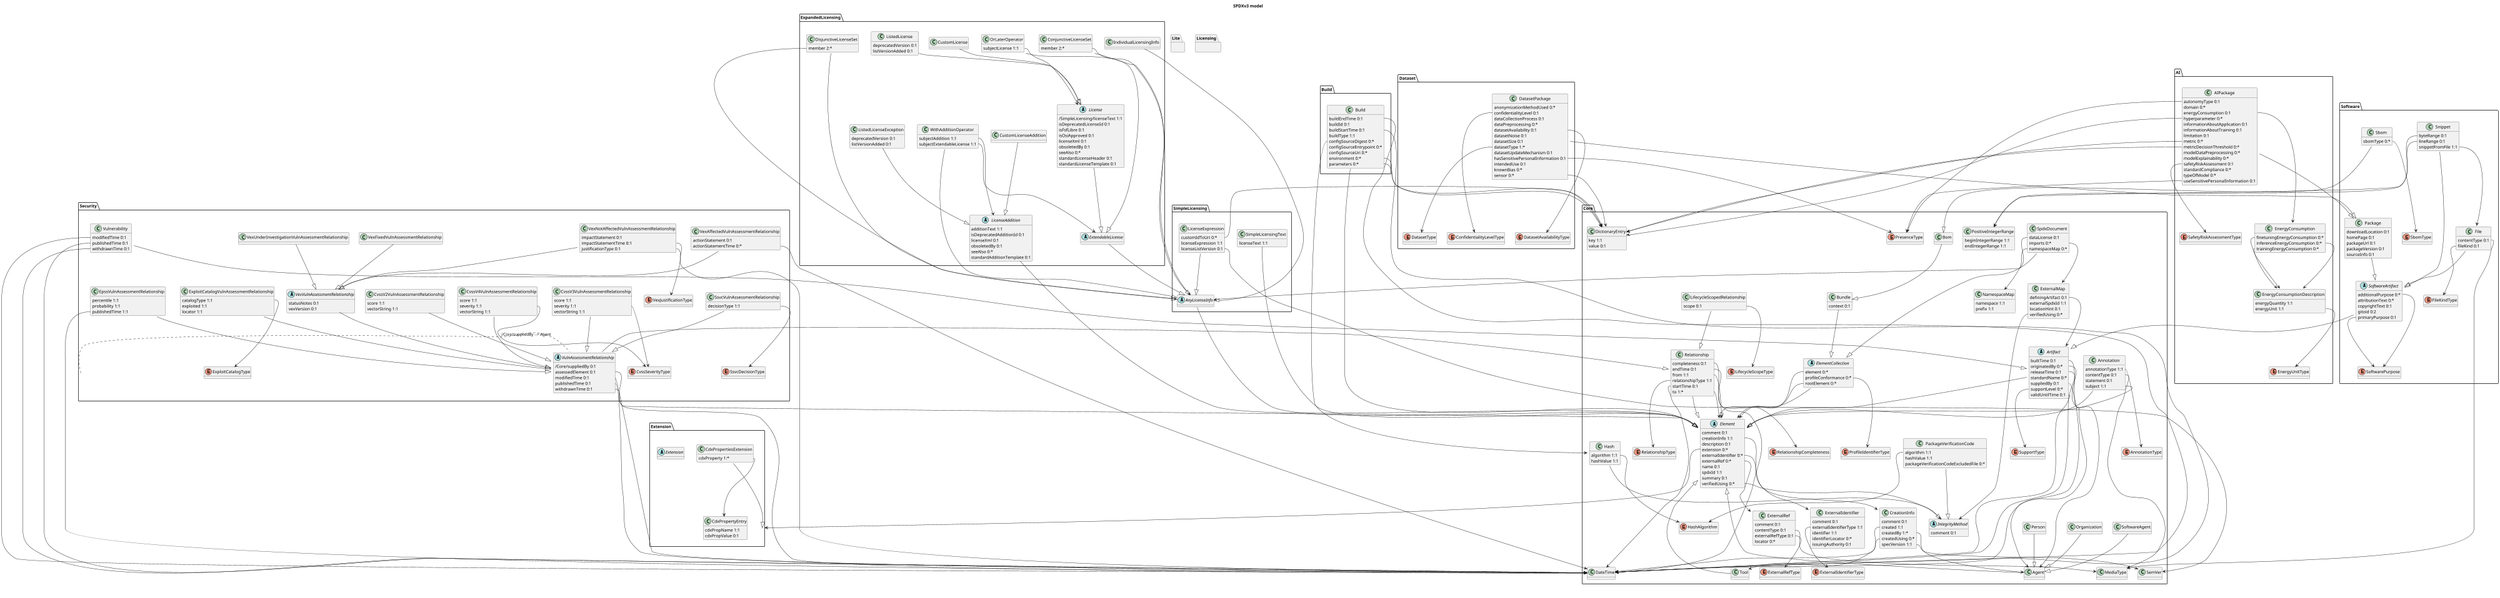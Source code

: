 
@startuml
'Automatically generated by spec-parser v2.0.0 on 2024-04-11T20:44:04.541701+00:00

title SPDXv3 model
scale 4000*4000
hide methods
skinparam packageStyle folder

package Extension {
}
package Lite {
}
package Security {
}
package Software {
}
package AI {
}
package SimpleLicensing {
}
package ExpandedLicensing {
}
package Core {
}
package Dataset {
}
package Licensing {
}
package Build {
}
class Extension.CdxPropertiesExtension {
	cdxProperty 1:*
}
abstract Extension.Extension {
}
class Extension.CdxPropertyEntry {
	cdxPropName 1:1
	cdxPropValue 0:1
}
class Security.VexUnderInvestigationVulnAssessmentRelationship {
}
class Security.EpssVulnAssessmentRelationship {
	percentile 1:1
	probability 1:1
	publishedTime 1:1
}
class Security.VexNotAffectedVulnAssessmentRelationship {
	impactStatement 0:1
	impactStatementTime 0:1
	justificationType 0:1
}
class Security.CvssV3VulnAssessmentRelationship {
	score 1:1
	severity 1:1
	vectorString 1:1
}
class Security.SsvcVulnAssessmentRelationship {
	decisionType 1:1
}
abstract Security.VexVulnAssessmentRelationship {
	statusNotes 0:1
	vexVersion 0:1
}
class Security.VexAffectedVulnAssessmentRelationship {
	actionStatement 0:1
	actionStatementTime 0:*
}
class Security.VexFixedVulnAssessmentRelationship {
}
class Security.CvssV2VulnAssessmentRelationship {
	score 1:1
	vectorString 1:1
}
class Security.CvssV4VulnAssessmentRelationship {
	score 1:1
	severity 1:1
	vectorString 1:1
}
abstract Security.VulnAssessmentRelationship {
	/Core/suppliedBy 0:1
	assessedElement 0:1
	modifiedTime 0:1
	publishedTime 0:1
	withdrawnTime 0:1
}
class Security.ExploitCatalogVulnAssessmentRelationship {
	catalogType 1:1
	exploited 1:1
	locator 1:1
}
class Security.Vulnerability {
	modifiedTime 0:1
	publishedTime 0:1
	withdrawnTime 0:1
}
class Software.Snippet {
	byteRange 0:1
	lineRange 0:1
	snippetFromFile 1:1
}
class Software.Package {
	downloadLocation 0:1
	homePage 0:1
	packageUrl 0:1
	packageVersion 0:1
	sourceInfo 0:1
}
class Software.Sbom {
	sbomType 0:*
}
abstract Software.SoftwareArtifact {
	additionalPurpose 0:*
	attributionText 0:*
	copyrightText 0:1
	gitoid 0:2
	primaryPurpose 0:1
}
class Software.File {
	contentType 0:1
	fileKind 0:1
}
class AI.EnergyConsumptionDescription {
	energyQuantity 1:1
	energyUnit 1:1
}
class AI.AIPackage {
	autonomyType 0:1
	domain 0:*
	energyConsumption 0:1
	hyperparameter 0:*
	informationAboutApplication 0:1
	informationAboutTraining 0:1
	limitation 0:1
	metric 0:*
	metricDecisionThreshold 0:*
	modelDataPreprocessing 0:*
	modelExplainability 0:*
	safetyRiskAssessment 0:1
	standardCompliance 0:*
	typeOfModel 0:*
	useSensitivePersonalInformation 0:1
}
class AI.EnergyConsumption {
	finetuningEnergyConsumption 0:*
	inferenceEnergyConsumption 0:*
	trainingEnergyConsumption 0:*
}
class SimpleLicensing.LicenseExpression {
	customIdToUri 0:*
	licenseExpression 1:1
	licenseListVersion 0:1
}
class SimpleLicensing.SimpleLicensingText {
	licenseText 1:1
}
abstract SimpleLicensing.AnyLicenseInfo {
}
class ExpandedLicensing.ConjunctiveLicenseSet {
	member 2:*
}
class ExpandedLicensing.WithAdditionOperator {
	subjectAddition 1:1
	subjectExtendableLicense 1:1
}
class ExpandedLicensing.IndividualLicensingInfo {
}
abstract ExpandedLicensing.License {
	/SimpleLicensing/licenseText 1:1
	isDeprecatedLicenseId 0:1
	isFsfLibre 0:1
	isOsiApproved 0:1
	licenseXml 0:1
	obsoletedBy 0:1
	seeAlso 0:*
	standardLicenseHeader 0:1
	standardLicenseTemplate 0:1
}
class ExpandedLicensing.OrLaterOperator {
	subjectLicense 1:1
}
class ExpandedLicensing.DisjunctiveLicenseSet {
	member 2:*
}
abstract ExpandedLicensing.LicenseAddition {
	additionText 1:1
	isDeprecatedAdditionId 0:1
	licenseXml 0:1
	obsoletedBy 0:1
	seeAlso 0:*
	standardAdditionTemplate 0:1
}
class ExpandedLicensing.CustomLicenseAddition {
}
class ExpandedLicensing.ListedLicense {
	deprecatedVersion 0:1
	listVersionAdded 0:1
}
class ExpandedLicensing.CustomLicense {
}
class ExpandedLicensing.ListedLicenseException {
	deprecatedVersion 0:1
	listVersionAdded 0:1
}
abstract ExpandedLicensing.ExtendableLicense {
}
class Core.Hash {
	algorithm 1:1
	hashValue 1:1
}
class Core.SpdxDocument {
	dataLicense 0:1
	imports 0:*
	namespaceMap 0:*
}
class Core.ExternalRef {
	comment 0:1
	contentType 0:1
	externalRefType 0:1
	locator 0:*
}
abstract Core.IntegrityMethod {
	comment 0:1
}
class Core.SoftwareAgent {
}
class Core.ExternalMap {
	definingArtifact 0:1
	externalSpdxId 1:1
	locationHint 0:1
	verifiedUsing 0:*
}
class Core.Organization {
}
class Core.PositiveIntegerRange {
	beginIntegerRange 1:1
	endIntegerRange 1:1
}
class Core.Bundle {
	context 0:1
}
class Core.DictionaryEntry {
	key 1:1
	value 0:1
}
class Core.ExternalIdentifier {
	comment 0:1
	externalIdentifierType 1:1
	identifier 1:1
	identifierLocator 0:*
	issuingAuthority 0:1
}
abstract Core.Element {
	comment 0:1
	creationInfo 1:1
	description 0:1
	extension 0:*
	externalIdentifier 0:*
	externalRef 0:*
	name 0:1
	spdxId 1:1
	summary 0:1
	verifiedUsing 0:*
}
class Core.Annotation {
	annotationType 1:1
	contentType 0:1
	statement 0:1
	subject 1:1
}
class Core.PackageVerificationCode {
	algorithm 1:1
	hashValue 1:1
	packageVerificationCodeExcludedFile 0:*
}
abstract Core.ElementCollection {
	element 0:*
	profileConformance 0:*
	rootElement 0:*
}
class Core.Person {
}
class Core.NamespaceMap {
	namespace 1:1
	prefix 1:1
}
class Core.Bom {
}
class Core.Agent {
}
class Core.Tool {
}
abstract Core.Artifact {
	builtTime 0:1
	originatedBy 0:*
	releaseTime 0:1
	standardName 0:*
	suppliedBy 0:1
	supportLevel 0:*
	validUntilTime 0:1
}
class Core.CreationInfo {
	comment 0:1
	created 1:1
	createdBy 1:*
	createdUsing 0:*
	specVersion 1:1
}
class Core.LifecycleScopedRelationship {
	scope 0:1
}
class Core.Relationship {
	completeness 0:1
	endTime 0:1
	from 1:1
	relationshipType 1:1
	startTime 0:1
	to 1:*
}
class Dataset.DatasetPackage {
	anonymizationMethodUsed 0:*
	confidentialityLevel 0:1
	dataCollectionProcess 0:1
	dataPreprocessing 0:*
	datasetAvailability 0:1
	datasetNoise 0:1
	datasetSize 0:1
	datasetType 1:*
	datasetUpdateMechanism 0:1
	hasSensitivePersonalInformation 0:1
	intendedUse 0:1
	knownBias 0:*
	sensor 0:*
}
class Build.Build {
	buildEndTime 0:1
	buildId 0:1
	buildStartTime 0:1
	buildType 1:1
	configSourceDigest 0:*
	configSourceEntrypoint 0:*
	configSourceUri 0:*
	environment 0:*
	parameters 0:*
}
enum Security.ExploitCatalogType {
}
enum Security.SsvcDecisionType {
}
enum Security.VexJustificationType {
}
enum Security.CvssSeverityType {
}
enum Software.SoftwarePurpose {
}
enum Software.SbomType {
}
enum Software.FileKindType {
}
enum AI.EnergyUnitType {
}
enum AI.SafetyRiskAssessmentType {
}
enum Core.SupportType {
}
enum Core.ProfileIdentifierType {
}
enum Core.HashAlgorithm {
}
enum Core.RelationshipCompleteness {
}
enum Core.ExternalIdentifierType {
}
enum Core.ExternalRefType {
}
enum Core.LifecycleScopeType {
}
enum Core.PresenceType {
}
enum Core.RelationshipType {
}
enum Core.AnnotationType {
}
enum Dataset.ConfidentialityLevelType {
}
enum Dataset.DatasetAvailabilityType {
}
enum Dataset.DatasetType {
}
class Core.DateTime {
}
class Core.SemVer {
}
class Core.MediaType {
}
Extension.CdxPropertiesExtension --|> Extension
Security.VexUnderInvestigationVulnAssessmentRelationship --|> VexVulnAssessmentRelationship
Security.EpssVulnAssessmentRelationship --|> VulnAssessmentRelationship
Security.VexNotAffectedVulnAssessmentRelationship --|> VexVulnAssessmentRelationship
Security.CvssV3VulnAssessmentRelationship --|> VulnAssessmentRelationship
Security.SsvcVulnAssessmentRelationship --|> VulnAssessmentRelationship
Security.VexVulnAssessmentRelationship --|> VulnAssessmentRelationship
Security.VexAffectedVulnAssessmentRelationship --|> VexVulnAssessmentRelationship
Security.VexFixedVulnAssessmentRelationship --|> VexVulnAssessmentRelationship
Security.CvssV2VulnAssessmentRelationship --|> VulnAssessmentRelationship
Security.CvssV4VulnAssessmentRelationship --|> VulnAssessmentRelationship
Security.VulnAssessmentRelationship --|> Relationship
Security.ExploitCatalogVulnAssessmentRelationship --|> VulnAssessmentRelationship
Security.Vulnerability --|> Artifact
Software.Snippet --|> SoftwareArtifact
Software.Package --|> SoftwareArtifact
Software.Sbom --|> Bom
Software.SoftwareArtifact --|> Artifact
Software.File --|> SoftwareArtifact
AI.AIPackage --|> Package
SimpleLicensing.LicenseExpression --|> AnyLicenseInfo
SimpleLicensing.SimpleLicensingText --|> Element
SimpleLicensing.AnyLicenseInfo --|> Element
ExpandedLicensing.ConjunctiveLicenseSet --|> AnyLicenseInfo
ExpandedLicensing.WithAdditionOperator --|> AnyLicenseInfo
ExpandedLicensing.IndividualLicensingInfo --|> AnyLicenseInfo
ExpandedLicensing.License --|> ExtendableLicense
ExpandedLicensing.OrLaterOperator --|> ExtendableLicense
ExpandedLicensing.DisjunctiveLicenseSet --|> AnyLicenseInfo
ExpandedLicensing.LicenseAddition --|> Element
ExpandedLicensing.CustomLicenseAddition --|> LicenseAddition
ExpandedLicensing.ListedLicense --|> License
ExpandedLicensing.CustomLicense --|> License
ExpandedLicensing.ListedLicenseException --|> LicenseAddition
ExpandedLicensing.ExtendableLicense --|> AnyLicenseInfo
Core.Hash --|> IntegrityMethod
Core.SpdxDocument --|> ElementCollection
Core.SoftwareAgent --|> Agent
Core.Organization --|> Agent
Core.Bundle --|> ElementCollection
Core.Annotation --|> Element
Core.PackageVerificationCode --|> IntegrityMethod
Core.ElementCollection --|> Element
Core.Person --|> Agent
Core.Bom --|> Bundle
Core.Agent --|> Element
Core.Tool --|> Element
Core.Artifact --|> Element
Core.LifecycleScopedRelationship --|> Relationship
Core.Relationship --|> Element
Dataset.DatasetPackage --|> Package
Build.Build --|> Element
Extension.CdxPropertiesExtension::cdxProperty --> CdxPropertyEntry
Security.EpssVulnAssessmentRelationship::publishedTime --> DateTime
Security.VexNotAffectedVulnAssessmentRelationship::impactStatementTime --> DateTime
Security.VexNotAffectedVulnAssessmentRelationship::justificationType --> VexJustificationType
Security.CvssV3VulnAssessmentRelationship::severity --> CvssSeverityType
Security.SsvcVulnAssessmentRelationship::decisionType --> SsvcDecisionType
Security.VexAffectedVulnAssessmentRelationship::actionStatementTime --> DateTime
Security.CvssV4VulnAssessmentRelationship::severity --> CvssSeverityType
Security.VulnAssessmentRelationship::/Core/suppliedBy --> Agent
Security.VulnAssessmentRelationship::assessedElement --> Element
Security.VulnAssessmentRelationship::modifiedTime --> DateTime
Security.VulnAssessmentRelationship::publishedTime --> DateTime
Security.VulnAssessmentRelationship::withdrawnTime --> DateTime
Security.ExploitCatalogVulnAssessmentRelationship::catalogType --> ExploitCatalogType
Security.Vulnerability::modifiedTime --> DateTime
Security.Vulnerability::publishedTime --> DateTime
Security.Vulnerability::withdrawnTime --> DateTime
Software.Snippet::byteRange --> PositiveIntegerRange
Software.Snippet::lineRange --> PositiveIntegerRange
Software.Snippet::snippetFromFile --> File
Software.Sbom::sbomType --> SbomType
Software.SoftwareArtifact::additionalPurpose --> SoftwarePurpose
Software.SoftwareArtifact::primaryPurpose --> SoftwarePurpose
Software.File::contentType --> MediaType
Software.File::fileKind --> FileKindType
AI.EnergyConsumptionDescription::energyUnit --> EnergyUnitType
AI.AIPackage::autonomyType --> PresenceType
AI.AIPackage::energyConsumption --> EnergyConsumption
AI.AIPackage::hyperparameter --> DictionaryEntry
AI.AIPackage::metric --> DictionaryEntry
AI.AIPackage::metricDecisionThreshold --> DictionaryEntry
AI.AIPackage::safetyRiskAssessment --> SafetyRiskAssessmentType
AI.AIPackage::useSensitivePersonalInformation --> PresenceType
AI.EnergyConsumption::finetuningEnergyConsumption --> EnergyConsumptionDescription
AI.EnergyConsumption::inferenceEnergyConsumption --> EnergyConsumptionDescription
AI.EnergyConsumption::trainingEnergyConsumption --> EnergyConsumptionDescription
SimpleLicensing.LicenseExpression::customIdToUri --> DictionaryEntry
SimpleLicensing.LicenseExpression::licenseListVersion --> SemVer
ExpandedLicensing.ConjunctiveLicenseSet::member --> AnyLicenseInfo
ExpandedLicensing.WithAdditionOperator::subjectAddition --> LicenseAddition
ExpandedLicensing.WithAdditionOperator::subjectExtendableLicense --> ExtendableLicense
ExpandedLicensing.OrLaterOperator::subjectLicense --> License
ExpandedLicensing.DisjunctiveLicenseSet::member --> AnyLicenseInfo
Core.Hash::algorithm --> HashAlgorithm
Core.SpdxDocument::dataLicense --> AnyLicenseInfo
Core.SpdxDocument::imports --> ExternalMap
Core.SpdxDocument::namespaceMap --> NamespaceMap
Core.ExternalRef::contentType --> MediaType
Core.ExternalRef::externalRefType --> ExternalRefType
Core.ExternalMap::definingArtifact --> Artifact
Core.ExternalMap::verifiedUsing --> IntegrityMethod
Core.ExternalIdentifier::externalIdentifierType --> ExternalIdentifierType
Core.Element::creationInfo --> CreationInfo
Core.Element::extension --> Extension
Core.Element::externalIdentifier --> ExternalIdentifier
Core.Element::externalRef --> ExternalRef
Core.Element::verifiedUsing --> IntegrityMethod
Core.Annotation::annotationType --> AnnotationType
Core.Annotation::contentType --> MediaType
Core.Annotation::subject --> Element
Core.PackageVerificationCode::algorithm --> HashAlgorithm
Core.ElementCollection::element --> Element
Core.ElementCollection::profileConformance --> ProfileIdentifierType
Core.ElementCollection::rootElement --> Element
Core.Artifact::builtTime --> DateTime
Core.Artifact::originatedBy --> Agent
Core.Artifact::releaseTime --> DateTime
Core.Artifact::suppliedBy --> Agent
Core.Artifact::supportLevel --> SupportType
Core.Artifact::validUntilTime --> DateTime
Core.CreationInfo::created --> DateTime
Core.CreationInfo::createdBy --> Agent
Core.CreationInfo::createdUsing --> Tool
Core.CreationInfo::specVersion --> SemVer
Core.LifecycleScopedRelationship::scope --> LifecycleScopeType
Core.Relationship::completeness --> RelationshipCompleteness
Core.Relationship::endTime --> DateTime
Core.Relationship::from --> Element
Core.Relationship::relationshipType --> RelationshipType
Core.Relationship::startTime --> DateTime
Core.Relationship::to --> Element
Dataset.DatasetPackage::confidentialityLevel --> ConfidentialityLevelType
Dataset.DatasetPackage::datasetAvailability --> DatasetAvailabilityType
Dataset.DatasetPackage::datasetType --> DatasetType
Dataset.DatasetPackage::hasSensitivePersonalInformation --> PresenceType
Dataset.DatasetPackage::sensor --> DictionaryEntry
Build.Build::buildEndTime --> DateTime
Build.Build::buildStartTime --> DateTime
Build.Build::configSourceDigest --> Hash
Build.Build::environment --> DictionaryEntry
Build.Build::parameters --> DictionaryEntry

@enduml
